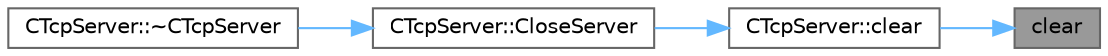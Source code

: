 digraph "clear"
{
 // LATEX_PDF_SIZE
  bgcolor="transparent";
  edge [fontname=Helvetica,fontsize=10,labelfontname=Helvetica,labelfontsize=10];
  node [fontname=Helvetica,fontsize=10,shape=box,height=0.2,width=0.4];
  rankdir="RL";
  Node1 [id="Node000001",label="clear",height=0.2,width=0.4,color="gray40", fillcolor="grey60", style="filled", fontcolor="black",tooltip="ThreadHandle::clear 清除所有的线程"];
  Node1 -> Node2 [id="edge1_Node000001_Node000002",dir="back",color="steelblue1",style="solid",tooltip=" "];
  Node2 [id="Node000002",label="CTcpServer::clear",height=0.2,width=0.4,color="grey40", fillcolor="white", style="filled",URL="$class_c_tcp_server.html#ac8bb3912a3ce86b15842e79d0b421204",tooltip=" "];
  Node2 -> Node3 [id="edge2_Node000002_Node000003",dir="back",color="steelblue1",style="solid",tooltip=" "];
  Node3 [id="Node000003",label="CTcpServer::CloseServer",height=0.2,width=0.4,color="grey40", fillcolor="white", style="filled",URL="$class_c_tcp_server.html#ac73e9118acf94317f4cf4e6a8a71a61c",tooltip="关闭服务器"];
  Node3 -> Node4 [id="edge3_Node000003_Node000004",dir="back",color="steelblue1",style="solid",tooltip=" "];
  Node4 [id="Node000004",label="CTcpServer::~CTcpServer",height=0.2,width=0.4,color="grey40", fillcolor="white", style="filled",URL="$class_c_tcp_server.html#a42c516f8283772da4f16ebc60d18c495",tooltip=" "];
}
